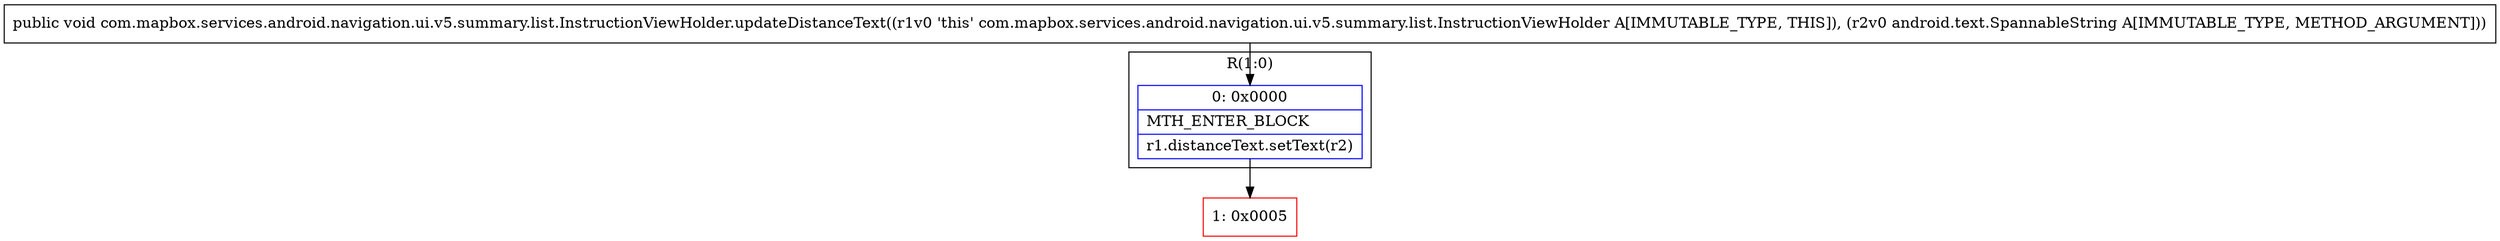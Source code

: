 digraph "CFG forcom.mapbox.services.android.navigation.ui.v5.summary.list.InstructionViewHolder.updateDistanceText(Landroid\/text\/SpannableString;)V" {
subgraph cluster_Region_1511422018 {
label = "R(1:0)";
node [shape=record,color=blue];
Node_0 [shape=record,label="{0\:\ 0x0000|MTH_ENTER_BLOCK\l|r1.distanceText.setText(r2)\l}"];
}
Node_1 [shape=record,color=red,label="{1\:\ 0x0005}"];
MethodNode[shape=record,label="{public void com.mapbox.services.android.navigation.ui.v5.summary.list.InstructionViewHolder.updateDistanceText((r1v0 'this' com.mapbox.services.android.navigation.ui.v5.summary.list.InstructionViewHolder A[IMMUTABLE_TYPE, THIS]), (r2v0 android.text.SpannableString A[IMMUTABLE_TYPE, METHOD_ARGUMENT])) }"];
MethodNode -> Node_0;
Node_0 -> Node_1;
}

